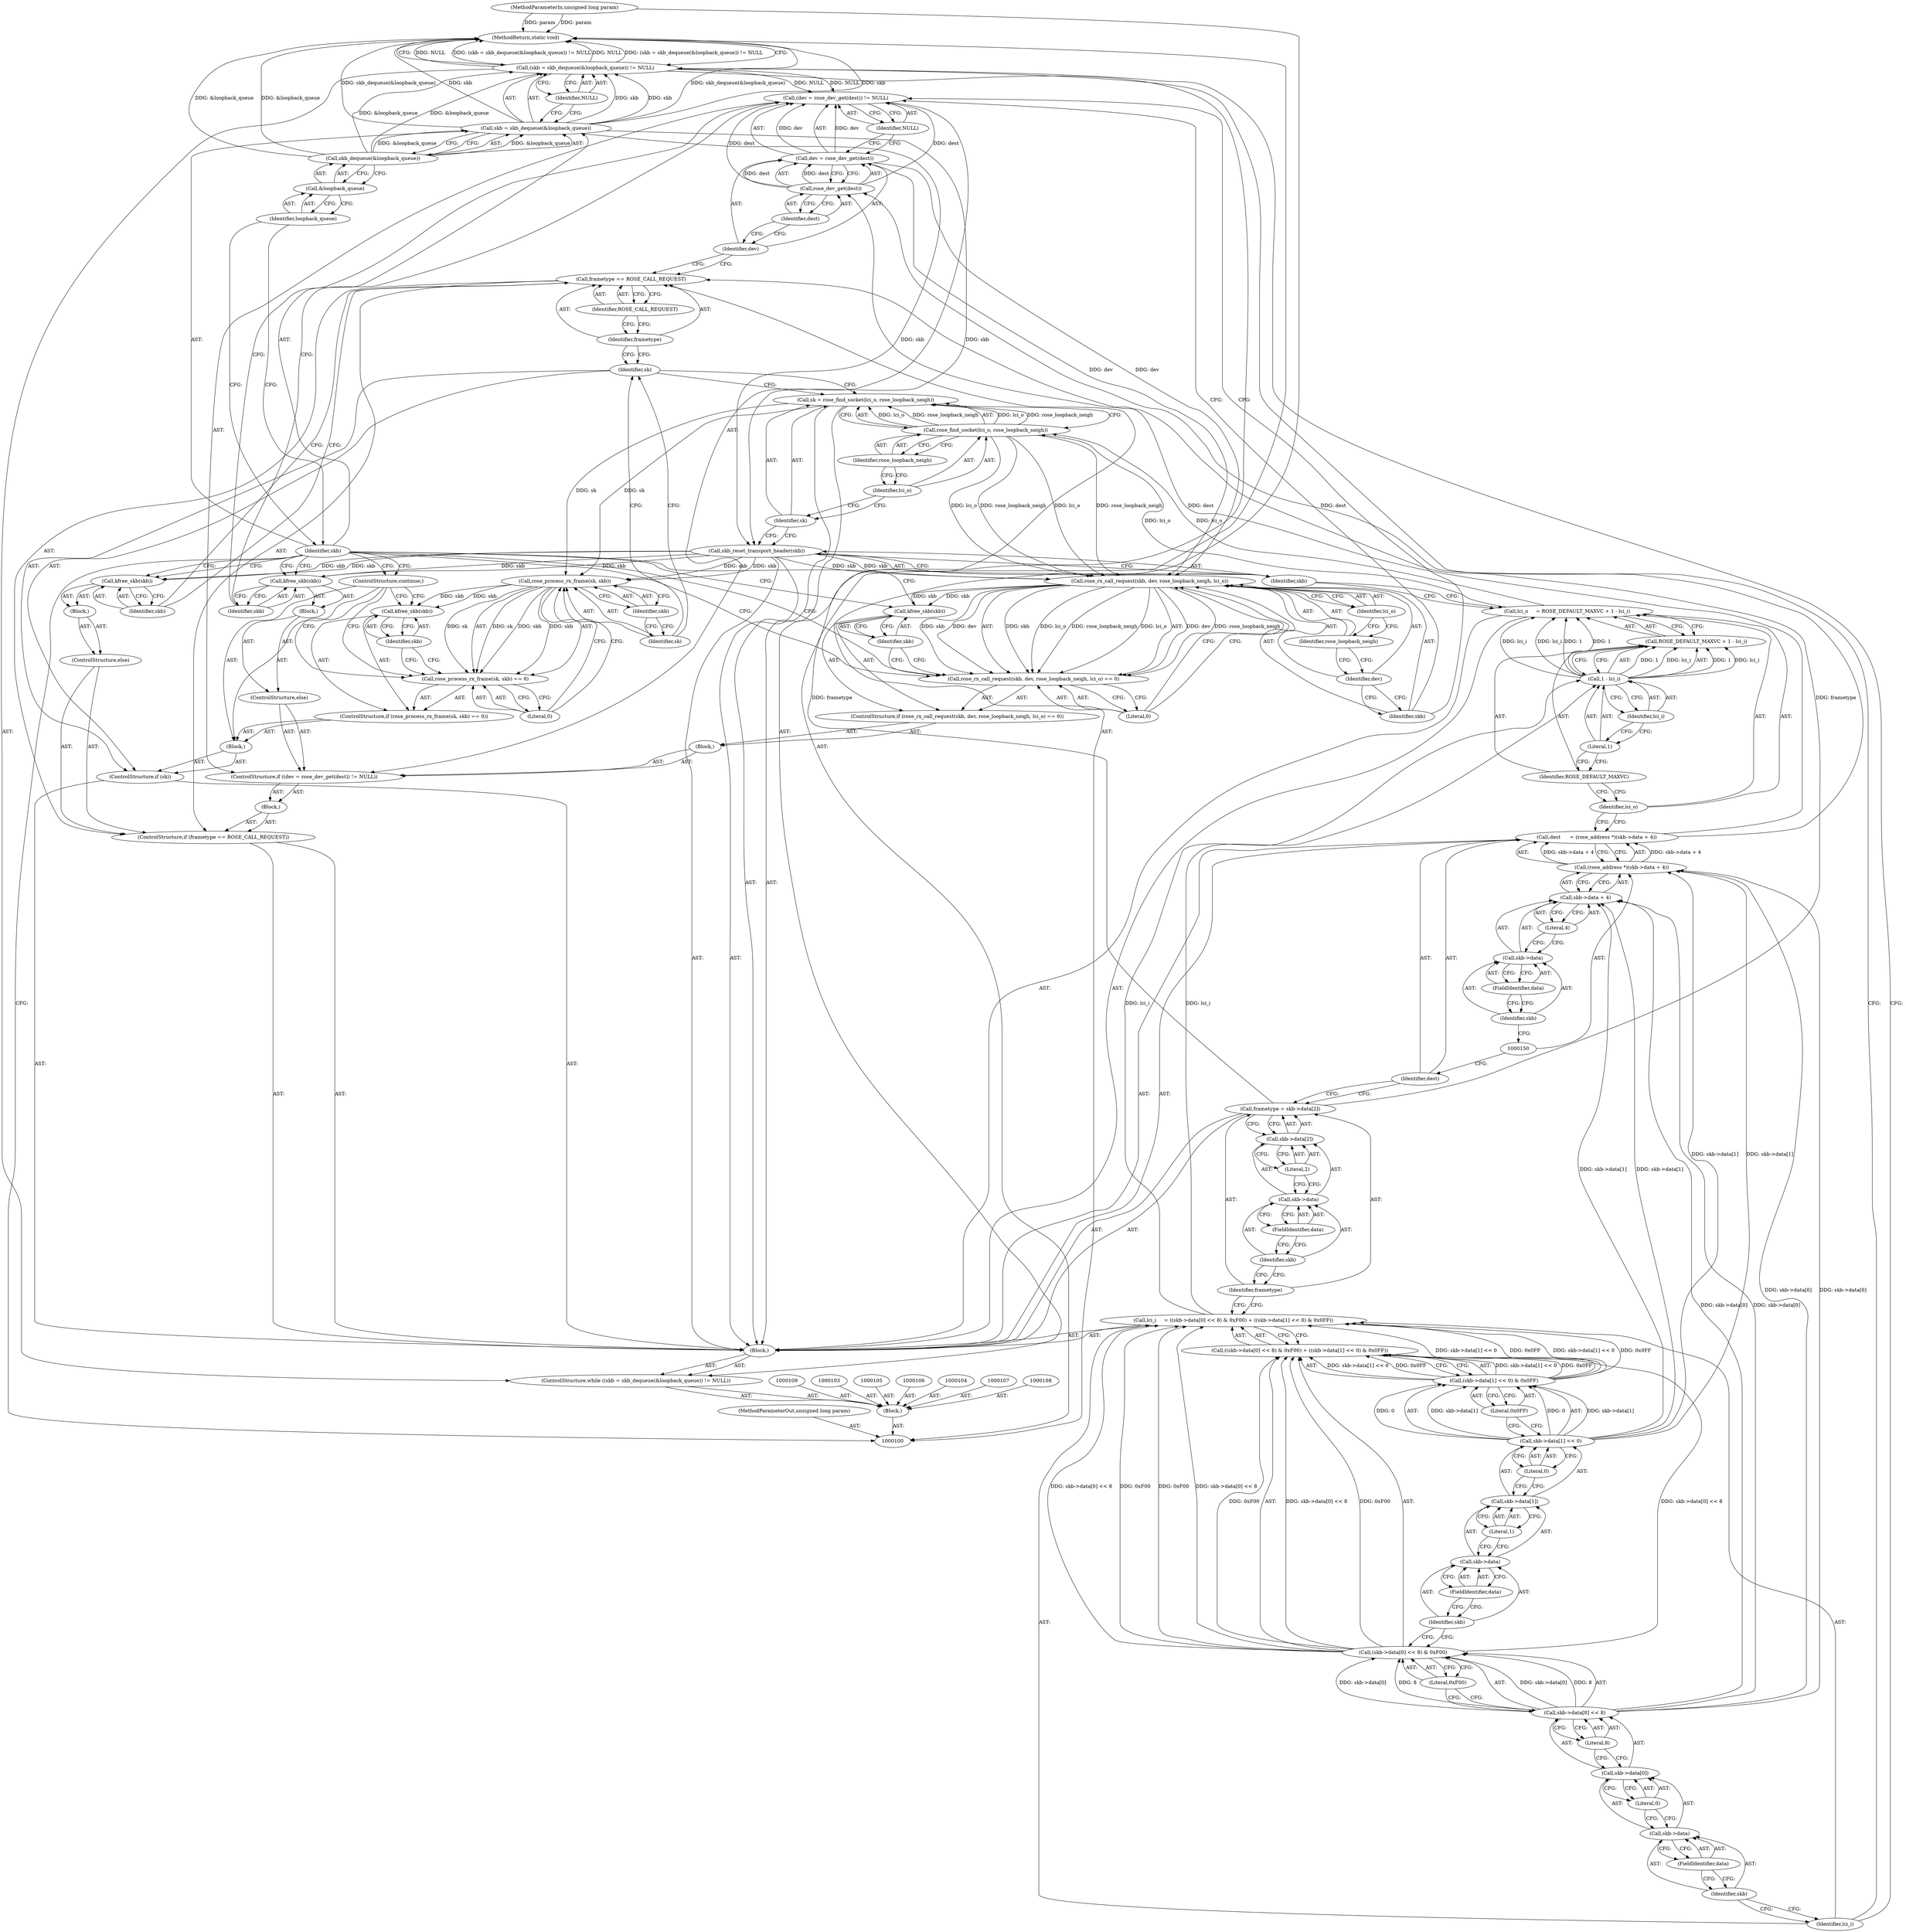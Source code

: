 digraph "1_linux_e0bccd315db0c2f919e7fcf9cb60db21d9986f52_0" {
"1000213" [label="(MethodReturn,static void)"];
"1000101" [label="(MethodParameterIn,unsigned long param)"];
"1000314" [label="(MethodParameterOut,unsigned long param)"];
"1000112" [label="(Call,skb = skb_dequeue(&loopback_queue))"];
"1000113" [label="(Identifier,skb)"];
"1000114" [label="(Call,skb_dequeue(&loopback_queue))"];
"1000110" [label="(ControlStructure,while ((skb = skb_dequeue(&loopback_queue)) != NULL))"];
"1000115" [label="(Call,&loopback_queue)"];
"1000116" [label="(Identifier,loopback_queue)"];
"1000117" [label="(Identifier,NULL)"];
"1000118" [label="(Block,)"];
"1000111" [label="(Call,(skb = skb_dequeue(&loopback_queue)) != NULL)"];
"1000121" [label="(Call,((skb->data[0] << 8) & 0xF00) + ((skb->data[1] << 0) & 0x0FF))"];
"1000122" [label="(Call,(skb->data[0] << 8) & 0xF00)"];
"1000123" [label="(Call,skb->data[0] << 8)"];
"1000124" [label="(Call,skb->data[0])"];
"1000125" [label="(Call,skb->data)"];
"1000126" [label="(Identifier,skb)"];
"1000127" [label="(FieldIdentifier,data)"];
"1000128" [label="(Literal,0)"];
"1000119" [label="(Call,lci_i     = ((skb->data[0] << 8) & 0xF00) + ((skb->data[1] << 0) & 0x0FF))"];
"1000120" [label="(Identifier,lci_i)"];
"1000129" [label="(Literal,8)"];
"1000130" [label="(Literal,0xF00)"];
"1000131" [label="(Call,(skb->data[1] << 0) & 0x0FF)"];
"1000132" [label="(Call,skb->data[1] << 0)"];
"1000133" [label="(Call,skb->data[1])"];
"1000134" [label="(Call,skb->data)"];
"1000135" [label="(Identifier,skb)"];
"1000136" [label="(FieldIdentifier,data)"];
"1000137" [label="(Literal,1)"];
"1000138" [label="(Literal,0)"];
"1000139" [label="(Literal,0x0FF)"];
"1000142" [label="(Call,skb->data[2])"];
"1000143" [label="(Call,skb->data)"];
"1000144" [label="(Identifier,skb)"];
"1000145" [label="(FieldIdentifier,data)"];
"1000146" [label="(Literal,2)"];
"1000140" [label="(Call,frametype = skb->data[2])"];
"1000141" [label="(Identifier,frametype)"];
"1000149" [label="(Call,(rose_address *)(skb->data + 4))"];
"1000147" [label="(Call,dest      = (rose_address *)(skb->data + 4))"];
"1000148" [label="(Identifier,dest)"];
"1000151" [label="(Call,skb->data + 4)"];
"1000152" [label="(Call,skb->data)"];
"1000153" [label="(Identifier,skb)"];
"1000154" [label="(FieldIdentifier,data)"];
"1000155" [label="(Literal,4)"];
"1000158" [label="(Call,ROSE_DEFAULT_MAXVC + 1 - lci_i)"];
"1000159" [label="(Identifier,ROSE_DEFAULT_MAXVC)"];
"1000156" [label="(Call,lci_o     = ROSE_DEFAULT_MAXVC + 1 - lci_i)"];
"1000157" [label="(Identifier,lci_o)"];
"1000160" [label="(Call,1 - lci_i)"];
"1000161" [label="(Literal,1)"];
"1000162" [label="(Identifier,lci_i)"];
"1000163" [label="(Call,skb_reset_transport_header(skb))"];
"1000164" [label="(Identifier,skb)"];
"1000165" [label="(Call,sk = rose_find_socket(lci_o, rose_loopback_neigh))"];
"1000166" [label="(Identifier,sk)"];
"1000168" [label="(Identifier,lci_o)"];
"1000169" [label="(Identifier,rose_loopback_neigh)"];
"1000167" [label="(Call,rose_find_socket(lci_o, rose_loopback_neigh))"];
"1000172" [label="(Block,)"];
"1000170" [label="(ControlStructure,if (sk))"];
"1000171" [label="(Identifier,sk)"];
"1000102" [label="(Block,)"];
"1000176" [label="(Identifier,sk)"];
"1000173" [label="(ControlStructure,if (rose_process_rx_frame(sk, skb) == 0))"];
"1000177" [label="(Identifier,skb)"];
"1000178" [label="(Literal,0)"];
"1000174" [label="(Call,rose_process_rx_frame(sk, skb) == 0)"];
"1000175" [label="(Call,rose_process_rx_frame(sk, skb))"];
"1000180" [label="(Identifier,skb)"];
"1000179" [label="(Call,kfree_skb(skb))"];
"1000181" [label="(ControlStructure,continue;)"];
"1000185" [label="(Identifier,ROSE_CALL_REQUEST)"];
"1000182" [label="(ControlStructure,if (frametype == ROSE_CALL_REQUEST))"];
"1000186" [label="(Block,)"];
"1000183" [label="(Call,frametype == ROSE_CALL_REQUEST)"];
"1000184" [label="(Identifier,frametype)"];
"1000191" [label="(Call,rose_dev_get(dest))"];
"1000192" [label="(Identifier,dest)"];
"1000187" [label="(ControlStructure,if ((dev = rose_dev_get(dest)) != NULL))"];
"1000193" [label="(Identifier,NULL)"];
"1000194" [label="(Block,)"];
"1000188" [label="(Call,(dev = rose_dev_get(dest)) != NULL)"];
"1000189" [label="(Call,dev = rose_dev_get(dest))"];
"1000190" [label="(Identifier,dev)"];
"1000198" [label="(Identifier,skb)"];
"1000199" [label="(Identifier,dev)"];
"1000200" [label="(Identifier,rose_loopback_neigh)"];
"1000195" [label="(ControlStructure,if (rose_rx_call_request(skb, dev, rose_loopback_neigh, lci_o) == 0))"];
"1000201" [label="(Identifier,lci_o)"];
"1000202" [label="(Literal,0)"];
"1000196" [label="(Call,rose_rx_call_request(skb, dev, rose_loopback_neigh, lci_o) == 0)"];
"1000197" [label="(Call,rose_rx_call_request(skb, dev, rose_loopback_neigh, lci_o))"];
"1000204" [label="(Identifier,skb)"];
"1000203" [label="(Call,kfree_skb(skb))"];
"1000206" [label="(Block,)"];
"1000205" [label="(ControlStructure,else)"];
"1000208" [label="(Identifier,skb)"];
"1000207" [label="(Call,kfree_skb(skb))"];
"1000209" [label="(ControlStructure,else)"];
"1000210" [label="(Block,)"];
"1000212" [label="(Identifier,skb)"];
"1000211" [label="(Call,kfree_skb(skb))"];
"1000213" -> "1000100"  [label="AST: "];
"1000213" -> "1000111"  [label="CFG: "];
"1000111" -> "1000213"  [label="DDG: NULL"];
"1000111" -> "1000213"  [label="DDG: (skb = skb_dequeue(&loopback_queue)) != NULL"];
"1000112" -> "1000213"  [label="DDG: skb_dequeue(&loopback_queue)"];
"1000112" -> "1000213"  [label="DDG: skb"];
"1000114" -> "1000213"  [label="DDG: &loopback_queue"];
"1000101" -> "1000213"  [label="DDG: param"];
"1000101" -> "1000100"  [label="AST: "];
"1000101" -> "1000213"  [label="DDG: param"];
"1000314" -> "1000100"  [label="AST: "];
"1000112" -> "1000111"  [label="AST: "];
"1000112" -> "1000114"  [label="CFG: "];
"1000113" -> "1000112"  [label="AST: "];
"1000114" -> "1000112"  [label="AST: "];
"1000117" -> "1000112"  [label="CFG: "];
"1000112" -> "1000213"  [label="DDG: skb_dequeue(&loopback_queue)"];
"1000112" -> "1000213"  [label="DDG: skb"];
"1000112" -> "1000111"  [label="DDG: skb"];
"1000114" -> "1000112"  [label="DDG: &loopback_queue"];
"1000112" -> "1000163"  [label="DDG: skb"];
"1000113" -> "1000112"  [label="AST: "];
"1000113" -> "1000203"  [label="CFG: "];
"1000113" -> "1000196"  [label="CFG: "];
"1000113" -> "1000207"  [label="CFG: "];
"1000113" -> "1000211"  [label="CFG: "];
"1000113" -> "1000181"  [label="CFG: "];
"1000113" -> "1000100"  [label="CFG: "];
"1000116" -> "1000113"  [label="CFG: "];
"1000114" -> "1000112"  [label="AST: "];
"1000114" -> "1000115"  [label="CFG: "];
"1000115" -> "1000114"  [label="AST: "];
"1000112" -> "1000114"  [label="CFG: "];
"1000114" -> "1000213"  [label="DDG: &loopback_queue"];
"1000114" -> "1000111"  [label="DDG: &loopback_queue"];
"1000114" -> "1000112"  [label="DDG: &loopback_queue"];
"1000110" -> "1000102"  [label="AST: "];
"1000111" -> "1000110"  [label="AST: "];
"1000118" -> "1000110"  [label="AST: "];
"1000115" -> "1000114"  [label="AST: "];
"1000115" -> "1000116"  [label="CFG: "];
"1000116" -> "1000115"  [label="AST: "];
"1000114" -> "1000115"  [label="CFG: "];
"1000116" -> "1000115"  [label="AST: "];
"1000116" -> "1000113"  [label="CFG: "];
"1000115" -> "1000116"  [label="CFG: "];
"1000117" -> "1000111"  [label="AST: "];
"1000117" -> "1000112"  [label="CFG: "];
"1000111" -> "1000117"  [label="CFG: "];
"1000118" -> "1000110"  [label="AST: "];
"1000119" -> "1000118"  [label="AST: "];
"1000140" -> "1000118"  [label="AST: "];
"1000147" -> "1000118"  [label="AST: "];
"1000156" -> "1000118"  [label="AST: "];
"1000163" -> "1000118"  [label="AST: "];
"1000165" -> "1000118"  [label="AST: "];
"1000170" -> "1000118"  [label="AST: "];
"1000182" -> "1000118"  [label="AST: "];
"1000111" -> "1000110"  [label="AST: "];
"1000111" -> "1000117"  [label="CFG: "];
"1000112" -> "1000111"  [label="AST: "];
"1000117" -> "1000111"  [label="AST: "];
"1000120" -> "1000111"  [label="CFG: "];
"1000213" -> "1000111"  [label="CFG: "];
"1000111" -> "1000213"  [label="DDG: NULL"];
"1000111" -> "1000213"  [label="DDG: (skb = skb_dequeue(&loopback_queue)) != NULL"];
"1000112" -> "1000111"  [label="DDG: skb"];
"1000114" -> "1000111"  [label="DDG: &loopback_queue"];
"1000111" -> "1000188"  [label="DDG: NULL"];
"1000121" -> "1000119"  [label="AST: "];
"1000121" -> "1000131"  [label="CFG: "];
"1000122" -> "1000121"  [label="AST: "];
"1000131" -> "1000121"  [label="AST: "];
"1000119" -> "1000121"  [label="CFG: "];
"1000122" -> "1000121"  [label="DDG: skb->data[0] << 8"];
"1000122" -> "1000121"  [label="DDG: 0xF00"];
"1000131" -> "1000121"  [label="DDG: skb->data[1] << 0"];
"1000131" -> "1000121"  [label="DDG: 0x0FF"];
"1000122" -> "1000121"  [label="AST: "];
"1000122" -> "1000130"  [label="CFG: "];
"1000123" -> "1000122"  [label="AST: "];
"1000130" -> "1000122"  [label="AST: "];
"1000135" -> "1000122"  [label="CFG: "];
"1000122" -> "1000119"  [label="DDG: skb->data[0] << 8"];
"1000122" -> "1000119"  [label="DDG: 0xF00"];
"1000122" -> "1000121"  [label="DDG: skb->data[0] << 8"];
"1000122" -> "1000121"  [label="DDG: 0xF00"];
"1000123" -> "1000122"  [label="DDG: skb->data[0]"];
"1000123" -> "1000122"  [label="DDG: 8"];
"1000123" -> "1000122"  [label="AST: "];
"1000123" -> "1000129"  [label="CFG: "];
"1000124" -> "1000123"  [label="AST: "];
"1000129" -> "1000123"  [label="AST: "];
"1000130" -> "1000123"  [label="CFG: "];
"1000123" -> "1000122"  [label="DDG: skb->data[0]"];
"1000123" -> "1000122"  [label="DDG: 8"];
"1000123" -> "1000149"  [label="DDG: skb->data[0]"];
"1000123" -> "1000151"  [label="DDG: skb->data[0]"];
"1000124" -> "1000123"  [label="AST: "];
"1000124" -> "1000128"  [label="CFG: "];
"1000125" -> "1000124"  [label="AST: "];
"1000128" -> "1000124"  [label="AST: "];
"1000129" -> "1000124"  [label="CFG: "];
"1000125" -> "1000124"  [label="AST: "];
"1000125" -> "1000127"  [label="CFG: "];
"1000126" -> "1000125"  [label="AST: "];
"1000127" -> "1000125"  [label="AST: "];
"1000128" -> "1000125"  [label="CFG: "];
"1000126" -> "1000125"  [label="AST: "];
"1000126" -> "1000120"  [label="CFG: "];
"1000127" -> "1000126"  [label="CFG: "];
"1000127" -> "1000125"  [label="AST: "];
"1000127" -> "1000126"  [label="CFG: "];
"1000125" -> "1000127"  [label="CFG: "];
"1000128" -> "1000124"  [label="AST: "];
"1000128" -> "1000125"  [label="CFG: "];
"1000124" -> "1000128"  [label="CFG: "];
"1000119" -> "1000118"  [label="AST: "];
"1000119" -> "1000121"  [label="CFG: "];
"1000120" -> "1000119"  [label="AST: "];
"1000121" -> "1000119"  [label="AST: "];
"1000141" -> "1000119"  [label="CFG: "];
"1000122" -> "1000119"  [label="DDG: skb->data[0] << 8"];
"1000122" -> "1000119"  [label="DDG: 0xF00"];
"1000131" -> "1000119"  [label="DDG: skb->data[1] << 0"];
"1000131" -> "1000119"  [label="DDG: 0x0FF"];
"1000119" -> "1000160"  [label="DDG: lci_i"];
"1000120" -> "1000119"  [label="AST: "];
"1000120" -> "1000111"  [label="CFG: "];
"1000126" -> "1000120"  [label="CFG: "];
"1000129" -> "1000123"  [label="AST: "];
"1000129" -> "1000124"  [label="CFG: "];
"1000123" -> "1000129"  [label="CFG: "];
"1000130" -> "1000122"  [label="AST: "];
"1000130" -> "1000123"  [label="CFG: "];
"1000122" -> "1000130"  [label="CFG: "];
"1000131" -> "1000121"  [label="AST: "];
"1000131" -> "1000139"  [label="CFG: "];
"1000132" -> "1000131"  [label="AST: "];
"1000139" -> "1000131"  [label="AST: "];
"1000121" -> "1000131"  [label="CFG: "];
"1000131" -> "1000119"  [label="DDG: skb->data[1] << 0"];
"1000131" -> "1000119"  [label="DDG: 0x0FF"];
"1000131" -> "1000121"  [label="DDG: skb->data[1] << 0"];
"1000131" -> "1000121"  [label="DDG: 0x0FF"];
"1000132" -> "1000131"  [label="DDG: skb->data[1]"];
"1000132" -> "1000131"  [label="DDG: 0"];
"1000132" -> "1000131"  [label="AST: "];
"1000132" -> "1000138"  [label="CFG: "];
"1000133" -> "1000132"  [label="AST: "];
"1000138" -> "1000132"  [label="AST: "];
"1000139" -> "1000132"  [label="CFG: "];
"1000132" -> "1000131"  [label="DDG: skb->data[1]"];
"1000132" -> "1000131"  [label="DDG: 0"];
"1000132" -> "1000149"  [label="DDG: skb->data[1]"];
"1000132" -> "1000151"  [label="DDG: skb->data[1]"];
"1000133" -> "1000132"  [label="AST: "];
"1000133" -> "1000137"  [label="CFG: "];
"1000134" -> "1000133"  [label="AST: "];
"1000137" -> "1000133"  [label="AST: "];
"1000138" -> "1000133"  [label="CFG: "];
"1000134" -> "1000133"  [label="AST: "];
"1000134" -> "1000136"  [label="CFG: "];
"1000135" -> "1000134"  [label="AST: "];
"1000136" -> "1000134"  [label="AST: "];
"1000137" -> "1000134"  [label="CFG: "];
"1000135" -> "1000134"  [label="AST: "];
"1000135" -> "1000122"  [label="CFG: "];
"1000136" -> "1000135"  [label="CFG: "];
"1000136" -> "1000134"  [label="AST: "];
"1000136" -> "1000135"  [label="CFG: "];
"1000134" -> "1000136"  [label="CFG: "];
"1000137" -> "1000133"  [label="AST: "];
"1000137" -> "1000134"  [label="CFG: "];
"1000133" -> "1000137"  [label="CFG: "];
"1000138" -> "1000132"  [label="AST: "];
"1000138" -> "1000133"  [label="CFG: "];
"1000132" -> "1000138"  [label="CFG: "];
"1000139" -> "1000131"  [label="AST: "];
"1000139" -> "1000132"  [label="CFG: "];
"1000131" -> "1000139"  [label="CFG: "];
"1000142" -> "1000140"  [label="AST: "];
"1000142" -> "1000146"  [label="CFG: "];
"1000143" -> "1000142"  [label="AST: "];
"1000146" -> "1000142"  [label="AST: "];
"1000140" -> "1000142"  [label="CFG: "];
"1000143" -> "1000142"  [label="AST: "];
"1000143" -> "1000145"  [label="CFG: "];
"1000144" -> "1000143"  [label="AST: "];
"1000145" -> "1000143"  [label="AST: "];
"1000146" -> "1000143"  [label="CFG: "];
"1000144" -> "1000143"  [label="AST: "];
"1000144" -> "1000141"  [label="CFG: "];
"1000145" -> "1000144"  [label="CFG: "];
"1000145" -> "1000143"  [label="AST: "];
"1000145" -> "1000144"  [label="CFG: "];
"1000143" -> "1000145"  [label="CFG: "];
"1000146" -> "1000142"  [label="AST: "];
"1000146" -> "1000143"  [label="CFG: "];
"1000142" -> "1000146"  [label="CFG: "];
"1000140" -> "1000118"  [label="AST: "];
"1000140" -> "1000142"  [label="CFG: "];
"1000141" -> "1000140"  [label="AST: "];
"1000142" -> "1000140"  [label="AST: "];
"1000148" -> "1000140"  [label="CFG: "];
"1000140" -> "1000183"  [label="DDG: frametype"];
"1000141" -> "1000140"  [label="AST: "];
"1000141" -> "1000119"  [label="CFG: "];
"1000144" -> "1000141"  [label="CFG: "];
"1000149" -> "1000147"  [label="AST: "];
"1000149" -> "1000151"  [label="CFG: "];
"1000150" -> "1000149"  [label="AST: "];
"1000151" -> "1000149"  [label="AST: "];
"1000147" -> "1000149"  [label="CFG: "];
"1000149" -> "1000147"  [label="DDG: skb->data + 4"];
"1000132" -> "1000149"  [label="DDG: skb->data[1]"];
"1000123" -> "1000149"  [label="DDG: skb->data[0]"];
"1000147" -> "1000118"  [label="AST: "];
"1000147" -> "1000149"  [label="CFG: "];
"1000148" -> "1000147"  [label="AST: "];
"1000149" -> "1000147"  [label="AST: "];
"1000157" -> "1000147"  [label="CFG: "];
"1000149" -> "1000147"  [label="DDG: skb->data + 4"];
"1000147" -> "1000191"  [label="DDG: dest"];
"1000148" -> "1000147"  [label="AST: "];
"1000148" -> "1000140"  [label="CFG: "];
"1000150" -> "1000148"  [label="CFG: "];
"1000151" -> "1000149"  [label="AST: "];
"1000151" -> "1000155"  [label="CFG: "];
"1000152" -> "1000151"  [label="AST: "];
"1000155" -> "1000151"  [label="AST: "];
"1000149" -> "1000151"  [label="CFG: "];
"1000132" -> "1000151"  [label="DDG: skb->data[1]"];
"1000123" -> "1000151"  [label="DDG: skb->data[0]"];
"1000152" -> "1000151"  [label="AST: "];
"1000152" -> "1000154"  [label="CFG: "];
"1000153" -> "1000152"  [label="AST: "];
"1000154" -> "1000152"  [label="AST: "];
"1000155" -> "1000152"  [label="CFG: "];
"1000153" -> "1000152"  [label="AST: "];
"1000153" -> "1000150"  [label="CFG: "];
"1000154" -> "1000153"  [label="CFG: "];
"1000154" -> "1000152"  [label="AST: "];
"1000154" -> "1000153"  [label="CFG: "];
"1000152" -> "1000154"  [label="CFG: "];
"1000155" -> "1000151"  [label="AST: "];
"1000155" -> "1000152"  [label="CFG: "];
"1000151" -> "1000155"  [label="CFG: "];
"1000158" -> "1000156"  [label="AST: "];
"1000158" -> "1000160"  [label="CFG: "];
"1000159" -> "1000158"  [label="AST: "];
"1000160" -> "1000158"  [label="AST: "];
"1000156" -> "1000158"  [label="CFG: "];
"1000160" -> "1000158"  [label="DDG: 1"];
"1000160" -> "1000158"  [label="DDG: lci_i"];
"1000159" -> "1000158"  [label="AST: "];
"1000159" -> "1000157"  [label="CFG: "];
"1000161" -> "1000159"  [label="CFG: "];
"1000156" -> "1000118"  [label="AST: "];
"1000156" -> "1000158"  [label="CFG: "];
"1000157" -> "1000156"  [label="AST: "];
"1000158" -> "1000156"  [label="AST: "];
"1000164" -> "1000156"  [label="CFG: "];
"1000160" -> "1000156"  [label="DDG: 1"];
"1000160" -> "1000156"  [label="DDG: lci_i"];
"1000156" -> "1000167"  [label="DDG: lci_o"];
"1000157" -> "1000156"  [label="AST: "];
"1000157" -> "1000147"  [label="CFG: "];
"1000159" -> "1000157"  [label="CFG: "];
"1000160" -> "1000158"  [label="AST: "];
"1000160" -> "1000162"  [label="CFG: "];
"1000161" -> "1000160"  [label="AST: "];
"1000162" -> "1000160"  [label="AST: "];
"1000158" -> "1000160"  [label="CFG: "];
"1000160" -> "1000156"  [label="DDG: 1"];
"1000160" -> "1000156"  [label="DDG: lci_i"];
"1000160" -> "1000158"  [label="DDG: 1"];
"1000160" -> "1000158"  [label="DDG: lci_i"];
"1000119" -> "1000160"  [label="DDG: lci_i"];
"1000161" -> "1000160"  [label="AST: "];
"1000161" -> "1000159"  [label="CFG: "];
"1000162" -> "1000161"  [label="CFG: "];
"1000162" -> "1000160"  [label="AST: "];
"1000162" -> "1000161"  [label="CFG: "];
"1000160" -> "1000162"  [label="CFG: "];
"1000163" -> "1000118"  [label="AST: "];
"1000163" -> "1000164"  [label="CFG: "];
"1000164" -> "1000163"  [label="AST: "];
"1000166" -> "1000163"  [label="CFG: "];
"1000112" -> "1000163"  [label="DDG: skb"];
"1000163" -> "1000175"  [label="DDG: skb"];
"1000163" -> "1000197"  [label="DDG: skb"];
"1000163" -> "1000207"  [label="DDG: skb"];
"1000163" -> "1000211"  [label="DDG: skb"];
"1000164" -> "1000163"  [label="AST: "];
"1000164" -> "1000156"  [label="CFG: "];
"1000163" -> "1000164"  [label="CFG: "];
"1000165" -> "1000118"  [label="AST: "];
"1000165" -> "1000167"  [label="CFG: "];
"1000166" -> "1000165"  [label="AST: "];
"1000167" -> "1000165"  [label="AST: "];
"1000171" -> "1000165"  [label="CFG: "];
"1000167" -> "1000165"  [label="DDG: lci_o"];
"1000167" -> "1000165"  [label="DDG: rose_loopback_neigh"];
"1000165" -> "1000175"  [label="DDG: sk"];
"1000166" -> "1000165"  [label="AST: "];
"1000166" -> "1000163"  [label="CFG: "];
"1000168" -> "1000166"  [label="CFG: "];
"1000168" -> "1000167"  [label="AST: "];
"1000168" -> "1000166"  [label="CFG: "];
"1000169" -> "1000168"  [label="CFG: "];
"1000169" -> "1000167"  [label="AST: "];
"1000169" -> "1000168"  [label="CFG: "];
"1000167" -> "1000169"  [label="CFG: "];
"1000167" -> "1000165"  [label="AST: "];
"1000167" -> "1000169"  [label="CFG: "];
"1000168" -> "1000167"  [label="AST: "];
"1000169" -> "1000167"  [label="AST: "];
"1000165" -> "1000167"  [label="CFG: "];
"1000167" -> "1000165"  [label="DDG: lci_o"];
"1000167" -> "1000165"  [label="DDG: rose_loopback_neigh"];
"1000156" -> "1000167"  [label="DDG: lci_o"];
"1000167" -> "1000197"  [label="DDG: rose_loopback_neigh"];
"1000167" -> "1000197"  [label="DDG: lci_o"];
"1000172" -> "1000170"  [label="AST: "];
"1000173" -> "1000172"  [label="AST: "];
"1000181" -> "1000172"  [label="AST: "];
"1000170" -> "1000118"  [label="AST: "];
"1000171" -> "1000170"  [label="AST: "];
"1000172" -> "1000170"  [label="AST: "];
"1000171" -> "1000170"  [label="AST: "];
"1000171" -> "1000165"  [label="CFG: "];
"1000176" -> "1000171"  [label="CFG: "];
"1000184" -> "1000171"  [label="CFG: "];
"1000102" -> "1000100"  [label="AST: "];
"1000103" -> "1000102"  [label="AST: "];
"1000104" -> "1000102"  [label="AST: "];
"1000105" -> "1000102"  [label="AST: "];
"1000106" -> "1000102"  [label="AST: "];
"1000107" -> "1000102"  [label="AST: "];
"1000108" -> "1000102"  [label="AST: "];
"1000109" -> "1000102"  [label="AST: "];
"1000110" -> "1000102"  [label="AST: "];
"1000176" -> "1000175"  [label="AST: "];
"1000176" -> "1000171"  [label="CFG: "];
"1000177" -> "1000176"  [label="CFG: "];
"1000173" -> "1000172"  [label="AST: "];
"1000174" -> "1000173"  [label="AST: "];
"1000179" -> "1000173"  [label="AST: "];
"1000177" -> "1000175"  [label="AST: "];
"1000177" -> "1000176"  [label="CFG: "];
"1000175" -> "1000177"  [label="CFG: "];
"1000178" -> "1000174"  [label="AST: "];
"1000178" -> "1000175"  [label="CFG: "];
"1000174" -> "1000178"  [label="CFG: "];
"1000174" -> "1000173"  [label="AST: "];
"1000174" -> "1000178"  [label="CFG: "];
"1000175" -> "1000174"  [label="AST: "];
"1000178" -> "1000174"  [label="AST: "];
"1000180" -> "1000174"  [label="CFG: "];
"1000181" -> "1000174"  [label="CFG: "];
"1000175" -> "1000174"  [label="DDG: sk"];
"1000175" -> "1000174"  [label="DDG: skb"];
"1000175" -> "1000174"  [label="AST: "];
"1000175" -> "1000177"  [label="CFG: "];
"1000176" -> "1000175"  [label="AST: "];
"1000177" -> "1000175"  [label="AST: "];
"1000178" -> "1000175"  [label="CFG: "];
"1000175" -> "1000174"  [label="DDG: sk"];
"1000175" -> "1000174"  [label="DDG: skb"];
"1000165" -> "1000175"  [label="DDG: sk"];
"1000163" -> "1000175"  [label="DDG: skb"];
"1000175" -> "1000179"  [label="DDG: skb"];
"1000180" -> "1000179"  [label="AST: "];
"1000180" -> "1000174"  [label="CFG: "];
"1000179" -> "1000180"  [label="CFG: "];
"1000179" -> "1000173"  [label="AST: "];
"1000179" -> "1000180"  [label="CFG: "];
"1000180" -> "1000179"  [label="AST: "];
"1000181" -> "1000179"  [label="CFG: "];
"1000175" -> "1000179"  [label="DDG: skb"];
"1000181" -> "1000172"  [label="AST: "];
"1000181" -> "1000179"  [label="CFG: "];
"1000181" -> "1000174"  [label="CFG: "];
"1000113" -> "1000181"  [label="CFG: "];
"1000185" -> "1000183"  [label="AST: "];
"1000185" -> "1000184"  [label="CFG: "];
"1000183" -> "1000185"  [label="CFG: "];
"1000182" -> "1000118"  [label="AST: "];
"1000183" -> "1000182"  [label="AST: "];
"1000186" -> "1000182"  [label="AST: "];
"1000209" -> "1000182"  [label="AST: "];
"1000186" -> "1000182"  [label="AST: "];
"1000187" -> "1000186"  [label="AST: "];
"1000183" -> "1000182"  [label="AST: "];
"1000183" -> "1000185"  [label="CFG: "];
"1000184" -> "1000183"  [label="AST: "];
"1000185" -> "1000183"  [label="AST: "];
"1000190" -> "1000183"  [label="CFG: "];
"1000212" -> "1000183"  [label="CFG: "];
"1000140" -> "1000183"  [label="DDG: frametype"];
"1000184" -> "1000183"  [label="AST: "];
"1000184" -> "1000171"  [label="CFG: "];
"1000185" -> "1000184"  [label="CFG: "];
"1000191" -> "1000189"  [label="AST: "];
"1000191" -> "1000192"  [label="CFG: "];
"1000192" -> "1000191"  [label="AST: "];
"1000189" -> "1000191"  [label="CFG: "];
"1000191" -> "1000188"  [label="DDG: dest"];
"1000191" -> "1000189"  [label="DDG: dest"];
"1000147" -> "1000191"  [label="DDG: dest"];
"1000192" -> "1000191"  [label="AST: "];
"1000192" -> "1000190"  [label="CFG: "];
"1000191" -> "1000192"  [label="CFG: "];
"1000187" -> "1000186"  [label="AST: "];
"1000188" -> "1000187"  [label="AST: "];
"1000194" -> "1000187"  [label="AST: "];
"1000205" -> "1000187"  [label="AST: "];
"1000193" -> "1000188"  [label="AST: "];
"1000193" -> "1000189"  [label="CFG: "];
"1000188" -> "1000193"  [label="CFG: "];
"1000194" -> "1000187"  [label="AST: "];
"1000195" -> "1000194"  [label="AST: "];
"1000188" -> "1000187"  [label="AST: "];
"1000188" -> "1000193"  [label="CFG: "];
"1000189" -> "1000188"  [label="AST: "];
"1000193" -> "1000188"  [label="AST: "];
"1000198" -> "1000188"  [label="CFG: "];
"1000208" -> "1000188"  [label="CFG: "];
"1000189" -> "1000188"  [label="DDG: dev"];
"1000191" -> "1000188"  [label="DDG: dest"];
"1000111" -> "1000188"  [label="DDG: NULL"];
"1000189" -> "1000188"  [label="AST: "];
"1000189" -> "1000191"  [label="CFG: "];
"1000190" -> "1000189"  [label="AST: "];
"1000191" -> "1000189"  [label="AST: "];
"1000193" -> "1000189"  [label="CFG: "];
"1000189" -> "1000188"  [label="DDG: dev"];
"1000191" -> "1000189"  [label="DDG: dest"];
"1000189" -> "1000197"  [label="DDG: dev"];
"1000190" -> "1000189"  [label="AST: "];
"1000190" -> "1000183"  [label="CFG: "];
"1000192" -> "1000190"  [label="CFG: "];
"1000198" -> "1000197"  [label="AST: "];
"1000198" -> "1000188"  [label="CFG: "];
"1000199" -> "1000198"  [label="CFG: "];
"1000199" -> "1000197"  [label="AST: "];
"1000199" -> "1000198"  [label="CFG: "];
"1000200" -> "1000199"  [label="CFG: "];
"1000200" -> "1000197"  [label="AST: "];
"1000200" -> "1000199"  [label="CFG: "];
"1000201" -> "1000200"  [label="CFG: "];
"1000195" -> "1000194"  [label="AST: "];
"1000196" -> "1000195"  [label="AST: "];
"1000203" -> "1000195"  [label="AST: "];
"1000201" -> "1000197"  [label="AST: "];
"1000201" -> "1000200"  [label="CFG: "];
"1000197" -> "1000201"  [label="CFG: "];
"1000202" -> "1000196"  [label="AST: "];
"1000202" -> "1000197"  [label="CFG: "];
"1000196" -> "1000202"  [label="CFG: "];
"1000196" -> "1000195"  [label="AST: "];
"1000196" -> "1000202"  [label="CFG: "];
"1000197" -> "1000196"  [label="AST: "];
"1000202" -> "1000196"  [label="AST: "];
"1000113" -> "1000196"  [label="CFG: "];
"1000204" -> "1000196"  [label="CFG: "];
"1000197" -> "1000196"  [label="DDG: skb"];
"1000197" -> "1000196"  [label="DDG: dev"];
"1000197" -> "1000196"  [label="DDG: rose_loopback_neigh"];
"1000197" -> "1000196"  [label="DDG: lci_o"];
"1000197" -> "1000196"  [label="AST: "];
"1000197" -> "1000201"  [label="CFG: "];
"1000198" -> "1000197"  [label="AST: "];
"1000199" -> "1000197"  [label="AST: "];
"1000200" -> "1000197"  [label="AST: "];
"1000201" -> "1000197"  [label="AST: "];
"1000202" -> "1000197"  [label="CFG: "];
"1000197" -> "1000196"  [label="DDG: skb"];
"1000197" -> "1000196"  [label="DDG: dev"];
"1000197" -> "1000196"  [label="DDG: rose_loopback_neigh"];
"1000197" -> "1000196"  [label="DDG: lci_o"];
"1000163" -> "1000197"  [label="DDG: skb"];
"1000189" -> "1000197"  [label="DDG: dev"];
"1000167" -> "1000197"  [label="DDG: rose_loopback_neigh"];
"1000167" -> "1000197"  [label="DDG: lci_o"];
"1000197" -> "1000203"  [label="DDG: skb"];
"1000204" -> "1000203"  [label="AST: "];
"1000204" -> "1000196"  [label="CFG: "];
"1000203" -> "1000204"  [label="CFG: "];
"1000203" -> "1000195"  [label="AST: "];
"1000203" -> "1000204"  [label="CFG: "];
"1000204" -> "1000203"  [label="AST: "];
"1000113" -> "1000203"  [label="CFG: "];
"1000197" -> "1000203"  [label="DDG: skb"];
"1000206" -> "1000205"  [label="AST: "];
"1000207" -> "1000206"  [label="AST: "];
"1000205" -> "1000187"  [label="AST: "];
"1000206" -> "1000205"  [label="AST: "];
"1000208" -> "1000207"  [label="AST: "];
"1000208" -> "1000188"  [label="CFG: "];
"1000207" -> "1000208"  [label="CFG: "];
"1000207" -> "1000206"  [label="AST: "];
"1000207" -> "1000208"  [label="CFG: "];
"1000208" -> "1000207"  [label="AST: "];
"1000113" -> "1000207"  [label="CFG: "];
"1000163" -> "1000207"  [label="DDG: skb"];
"1000209" -> "1000182"  [label="AST: "];
"1000210" -> "1000209"  [label="AST: "];
"1000210" -> "1000209"  [label="AST: "];
"1000211" -> "1000210"  [label="AST: "];
"1000212" -> "1000211"  [label="AST: "];
"1000212" -> "1000183"  [label="CFG: "];
"1000211" -> "1000212"  [label="CFG: "];
"1000211" -> "1000210"  [label="AST: "];
"1000211" -> "1000212"  [label="CFG: "];
"1000212" -> "1000211"  [label="AST: "];
"1000113" -> "1000211"  [label="CFG: "];
"1000163" -> "1000211"  [label="DDG: skb"];
}
